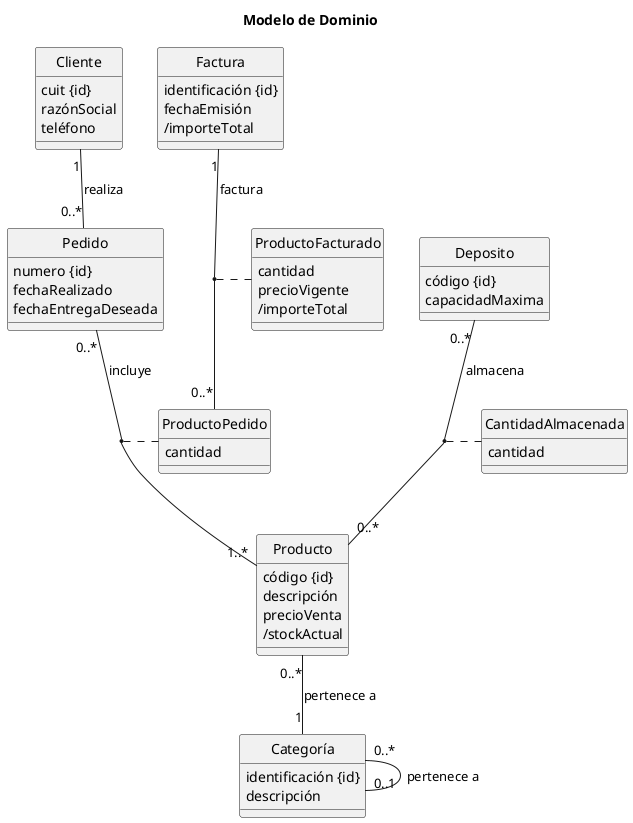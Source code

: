 @startuml
skinparam monochrome true
skinparam style strictuml
hide circle

title Modelo de Dominio

class Producto {
  código {id}
  descripción
  precioVenta
  /stockActual
}

class Categoría {
  identificación {id}
  descripción
}

class Deposito {
  código {id}
  capacidadMaxima
}

class CantidadAlmacenada {
  cantidad
}

class Cliente {
  cuit {id}
  razónSocial
  teléfono
}

class Pedido {
  numero {id}
  fechaRealizado
  fechaEntregaDeseada
}

class ProductoPedido {
  cantidad
}

class Factura {
  identificación {id}
  fechaEmisión
  /importeTotal
}

class ProductoFacturado {
  cantidad
  precioVigente
  /importeTotal
}

Categoría "0..*" -- "0..1" Categoría : pertenece a

Producto "0..*" -- "1" Categoría : pertenece a

Deposito "0..*" -- "0..*" Producto : almacena
(Deposito, Producto) .. CantidadAlmacenada

Cliente "1" -- "0..*" Pedido : realiza

Pedido "0..*" -- "1..*" Producto : incluye
(Pedido, Producto) .. ProductoPedido

Factura "1"--"0..*" ProductoPedido : factura
(Factura, ProductoPedido) .. ProductoFacturado

@enduml


